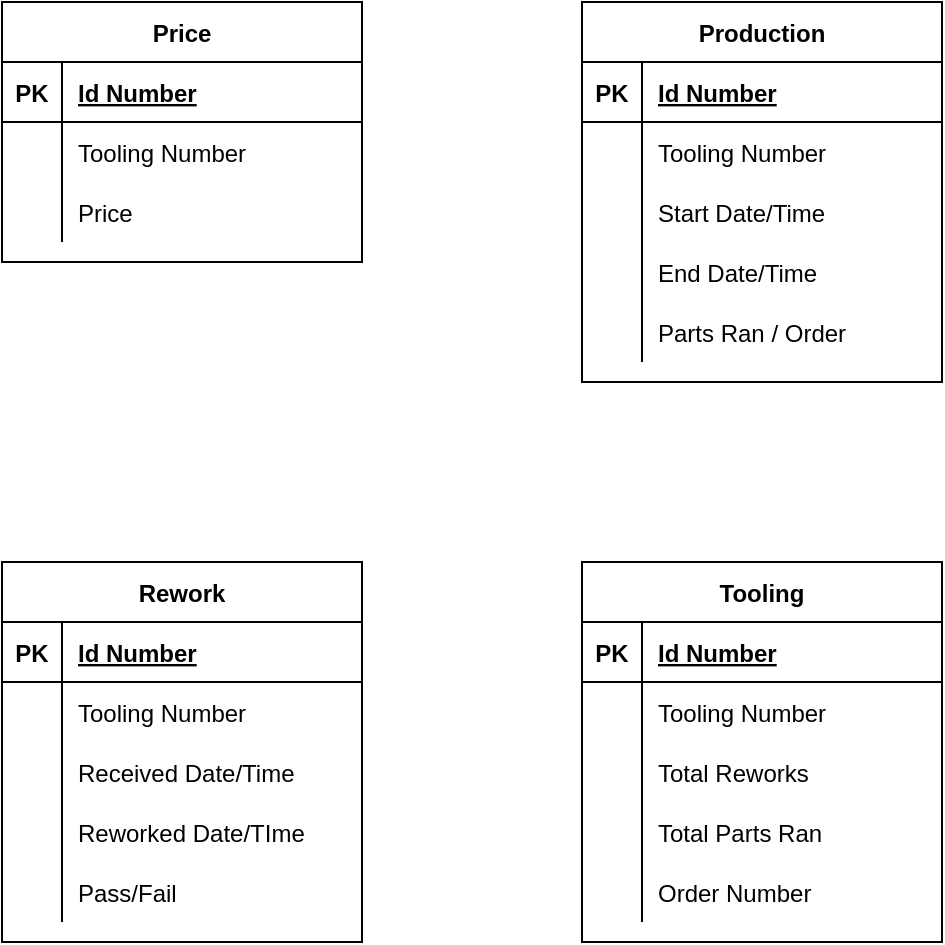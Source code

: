 <mxfile version="18.0.6" type="github">
  <diagram id="RRENwskyRE9DYIHY2a2I" name="Page-1">
    <mxGraphModel dx="1422" dy="762" grid="1" gridSize="10" guides="1" tooltips="1" connect="1" arrows="1" fold="1" page="1" pageScale="1" pageWidth="1100" pageHeight="850" math="0" shadow="0">
      <root>
        <mxCell id="0" />
        <mxCell id="1" parent="0" />
        <mxCell id="ueJi9EMiJd0sBEd1nQDv-1" value="Rework" style="shape=table;startSize=30;container=1;collapsible=1;childLayout=tableLayout;fixedRows=1;rowLines=0;fontStyle=1;align=center;resizeLast=1;" parent="1" vertex="1">
          <mxGeometry x="110" y="320" width="180" height="190" as="geometry" />
        </mxCell>
        <mxCell id="ueJi9EMiJd0sBEd1nQDv-2" value="" style="shape=tableRow;horizontal=0;startSize=0;swimlaneHead=0;swimlaneBody=0;fillColor=none;collapsible=0;dropTarget=0;points=[[0,0.5],[1,0.5]];portConstraint=eastwest;top=0;left=0;right=0;bottom=1;" parent="ueJi9EMiJd0sBEd1nQDv-1" vertex="1">
          <mxGeometry y="30" width="180" height="30" as="geometry" />
        </mxCell>
        <mxCell id="ueJi9EMiJd0sBEd1nQDv-3" value="PK" style="shape=partialRectangle;connectable=0;fillColor=none;top=0;left=0;bottom=0;right=0;fontStyle=1;overflow=hidden;" parent="ueJi9EMiJd0sBEd1nQDv-2" vertex="1">
          <mxGeometry width="30" height="30" as="geometry">
            <mxRectangle width="30" height="30" as="alternateBounds" />
          </mxGeometry>
        </mxCell>
        <mxCell id="ueJi9EMiJd0sBEd1nQDv-4" value="Id Number" style="shape=partialRectangle;connectable=0;fillColor=none;top=0;left=0;bottom=0;right=0;align=left;spacingLeft=6;fontStyle=5;overflow=hidden;" parent="ueJi9EMiJd0sBEd1nQDv-2" vertex="1">
          <mxGeometry x="30" width="150" height="30" as="geometry">
            <mxRectangle width="150" height="30" as="alternateBounds" />
          </mxGeometry>
        </mxCell>
        <mxCell id="ueJi9EMiJd0sBEd1nQDv-61" value="" style="shape=tableRow;horizontal=0;startSize=0;swimlaneHead=0;swimlaneBody=0;fillColor=none;collapsible=0;dropTarget=0;points=[[0,0.5],[1,0.5]];portConstraint=eastwest;top=0;left=0;right=0;bottom=0;" parent="ueJi9EMiJd0sBEd1nQDv-1" vertex="1">
          <mxGeometry y="60" width="180" height="30" as="geometry" />
        </mxCell>
        <mxCell id="ueJi9EMiJd0sBEd1nQDv-62" value="" style="shape=partialRectangle;connectable=0;fillColor=none;top=0;left=0;bottom=0;right=0;editable=1;overflow=hidden;" parent="ueJi9EMiJd0sBEd1nQDv-61" vertex="1">
          <mxGeometry width="30" height="30" as="geometry">
            <mxRectangle width="30" height="30" as="alternateBounds" />
          </mxGeometry>
        </mxCell>
        <mxCell id="ueJi9EMiJd0sBEd1nQDv-63" value="Tooling Number" style="shape=partialRectangle;connectable=0;fillColor=none;top=0;left=0;bottom=0;right=0;align=left;spacingLeft=6;overflow=hidden;" parent="ueJi9EMiJd0sBEd1nQDv-61" vertex="1">
          <mxGeometry x="30" width="150" height="30" as="geometry">
            <mxRectangle width="150" height="30" as="alternateBounds" />
          </mxGeometry>
        </mxCell>
        <mxCell id="ueJi9EMiJd0sBEd1nQDv-5" value="" style="shape=tableRow;horizontal=0;startSize=0;swimlaneHead=0;swimlaneBody=0;fillColor=none;collapsible=0;dropTarget=0;points=[[0,0.5],[1,0.5]];portConstraint=eastwest;top=0;left=0;right=0;bottom=0;" parent="ueJi9EMiJd0sBEd1nQDv-1" vertex="1">
          <mxGeometry y="90" width="180" height="30" as="geometry" />
        </mxCell>
        <mxCell id="ueJi9EMiJd0sBEd1nQDv-6" value="" style="shape=partialRectangle;connectable=0;fillColor=none;top=0;left=0;bottom=0;right=0;editable=1;overflow=hidden;" parent="ueJi9EMiJd0sBEd1nQDv-5" vertex="1">
          <mxGeometry width="30" height="30" as="geometry">
            <mxRectangle width="30" height="30" as="alternateBounds" />
          </mxGeometry>
        </mxCell>
        <mxCell id="ueJi9EMiJd0sBEd1nQDv-7" value="Received Date/Time" style="shape=partialRectangle;connectable=0;fillColor=none;top=0;left=0;bottom=0;right=0;align=left;spacingLeft=6;overflow=hidden;" parent="ueJi9EMiJd0sBEd1nQDv-5" vertex="1">
          <mxGeometry x="30" width="150" height="30" as="geometry">
            <mxRectangle width="150" height="30" as="alternateBounds" />
          </mxGeometry>
        </mxCell>
        <mxCell id="ueJi9EMiJd0sBEd1nQDv-8" value="" style="shape=tableRow;horizontal=0;startSize=0;swimlaneHead=0;swimlaneBody=0;fillColor=none;collapsible=0;dropTarget=0;points=[[0,0.5],[1,0.5]];portConstraint=eastwest;top=0;left=0;right=0;bottom=0;" parent="ueJi9EMiJd0sBEd1nQDv-1" vertex="1">
          <mxGeometry y="120" width="180" height="30" as="geometry" />
        </mxCell>
        <mxCell id="ueJi9EMiJd0sBEd1nQDv-9" value="" style="shape=partialRectangle;connectable=0;fillColor=none;top=0;left=0;bottom=0;right=0;editable=1;overflow=hidden;" parent="ueJi9EMiJd0sBEd1nQDv-8" vertex="1">
          <mxGeometry width="30" height="30" as="geometry">
            <mxRectangle width="30" height="30" as="alternateBounds" />
          </mxGeometry>
        </mxCell>
        <mxCell id="ueJi9EMiJd0sBEd1nQDv-10" value="Reworked Date/TIme" style="shape=partialRectangle;connectable=0;fillColor=none;top=0;left=0;bottom=0;right=0;align=left;spacingLeft=6;overflow=hidden;" parent="ueJi9EMiJd0sBEd1nQDv-8" vertex="1">
          <mxGeometry x="30" width="150" height="30" as="geometry">
            <mxRectangle width="150" height="30" as="alternateBounds" />
          </mxGeometry>
        </mxCell>
        <mxCell id="ZVsHlnKPKs3nifp8TrLM-56" value="" style="shape=tableRow;horizontal=0;startSize=0;swimlaneHead=0;swimlaneBody=0;fillColor=none;collapsible=0;dropTarget=0;points=[[0,0.5],[1,0.5]];portConstraint=eastwest;top=0;left=0;right=0;bottom=0;" vertex="1" parent="ueJi9EMiJd0sBEd1nQDv-1">
          <mxGeometry y="150" width="180" height="30" as="geometry" />
        </mxCell>
        <mxCell id="ZVsHlnKPKs3nifp8TrLM-57" value="" style="shape=partialRectangle;connectable=0;fillColor=none;top=0;left=0;bottom=0;right=0;editable=1;overflow=hidden;" vertex="1" parent="ZVsHlnKPKs3nifp8TrLM-56">
          <mxGeometry width="30" height="30" as="geometry">
            <mxRectangle width="30" height="30" as="alternateBounds" />
          </mxGeometry>
        </mxCell>
        <mxCell id="ZVsHlnKPKs3nifp8TrLM-58" value="Pass/Fail" style="shape=partialRectangle;connectable=0;fillColor=none;top=0;left=0;bottom=0;right=0;align=left;spacingLeft=6;overflow=hidden;" vertex="1" parent="ZVsHlnKPKs3nifp8TrLM-56">
          <mxGeometry x="30" width="150" height="30" as="geometry">
            <mxRectangle width="150" height="30" as="alternateBounds" />
          </mxGeometry>
        </mxCell>
        <mxCell id="ueJi9EMiJd0sBEd1nQDv-64" value="Production" style="shape=table;startSize=30;container=1;collapsible=1;childLayout=tableLayout;fixedRows=1;rowLines=0;fontStyle=1;align=center;resizeLast=1;" parent="1" vertex="1">
          <mxGeometry x="400" y="40" width="180" height="190" as="geometry" />
        </mxCell>
        <mxCell id="ueJi9EMiJd0sBEd1nQDv-65" value="" style="shape=tableRow;horizontal=0;startSize=0;swimlaneHead=0;swimlaneBody=0;fillColor=none;collapsible=0;dropTarget=0;points=[[0,0.5],[1,0.5]];portConstraint=eastwest;top=0;left=0;right=0;bottom=1;" parent="ueJi9EMiJd0sBEd1nQDv-64" vertex="1">
          <mxGeometry y="30" width="180" height="30" as="geometry" />
        </mxCell>
        <mxCell id="ueJi9EMiJd0sBEd1nQDv-66" value="PK" style="shape=partialRectangle;connectable=0;fillColor=none;top=0;left=0;bottom=0;right=0;fontStyle=1;overflow=hidden;" parent="ueJi9EMiJd0sBEd1nQDv-65" vertex="1">
          <mxGeometry width="30" height="30" as="geometry">
            <mxRectangle width="30" height="30" as="alternateBounds" />
          </mxGeometry>
        </mxCell>
        <mxCell id="ueJi9EMiJd0sBEd1nQDv-67" value="Id Number" style="shape=partialRectangle;connectable=0;fillColor=none;top=0;left=0;bottom=0;right=0;align=left;spacingLeft=6;fontStyle=5;overflow=hidden;" parent="ueJi9EMiJd0sBEd1nQDv-65" vertex="1">
          <mxGeometry x="30" width="150" height="30" as="geometry">
            <mxRectangle width="150" height="30" as="alternateBounds" />
          </mxGeometry>
        </mxCell>
        <mxCell id="ueJi9EMiJd0sBEd1nQDv-68" value="" style="shape=tableRow;horizontal=0;startSize=0;swimlaneHead=0;swimlaneBody=0;fillColor=none;collapsible=0;dropTarget=0;points=[[0,0.5],[1,0.5]];portConstraint=eastwest;top=0;left=0;right=0;bottom=0;" parent="ueJi9EMiJd0sBEd1nQDv-64" vertex="1">
          <mxGeometry y="60" width="180" height="30" as="geometry" />
        </mxCell>
        <mxCell id="ueJi9EMiJd0sBEd1nQDv-69" value="" style="shape=partialRectangle;connectable=0;fillColor=none;top=0;left=0;bottom=0;right=0;editable=1;overflow=hidden;" parent="ueJi9EMiJd0sBEd1nQDv-68" vertex="1">
          <mxGeometry width="30" height="30" as="geometry">
            <mxRectangle width="30" height="30" as="alternateBounds" />
          </mxGeometry>
        </mxCell>
        <mxCell id="ueJi9EMiJd0sBEd1nQDv-70" value="Tooling Number" style="shape=partialRectangle;connectable=0;fillColor=none;top=0;left=0;bottom=0;right=0;align=left;spacingLeft=6;overflow=hidden;" parent="ueJi9EMiJd0sBEd1nQDv-68" vertex="1">
          <mxGeometry x="30" width="150" height="30" as="geometry">
            <mxRectangle width="150" height="30" as="alternateBounds" />
          </mxGeometry>
        </mxCell>
        <mxCell id="ueJi9EMiJd0sBEd1nQDv-71" value="" style="shape=tableRow;horizontal=0;startSize=0;swimlaneHead=0;swimlaneBody=0;fillColor=none;collapsible=0;dropTarget=0;points=[[0,0.5],[1,0.5]];portConstraint=eastwest;top=0;left=0;right=0;bottom=0;" parent="ueJi9EMiJd0sBEd1nQDv-64" vertex="1">
          <mxGeometry y="90" width="180" height="30" as="geometry" />
        </mxCell>
        <mxCell id="ueJi9EMiJd0sBEd1nQDv-72" value="" style="shape=partialRectangle;connectable=0;fillColor=none;top=0;left=0;bottom=0;right=0;editable=1;overflow=hidden;" parent="ueJi9EMiJd0sBEd1nQDv-71" vertex="1">
          <mxGeometry width="30" height="30" as="geometry">
            <mxRectangle width="30" height="30" as="alternateBounds" />
          </mxGeometry>
        </mxCell>
        <mxCell id="ueJi9EMiJd0sBEd1nQDv-73" value="Start Date/Time" style="shape=partialRectangle;connectable=0;fillColor=none;top=0;left=0;bottom=0;right=0;align=left;spacingLeft=6;overflow=hidden;" parent="ueJi9EMiJd0sBEd1nQDv-71" vertex="1">
          <mxGeometry x="30" width="150" height="30" as="geometry">
            <mxRectangle width="150" height="30" as="alternateBounds" />
          </mxGeometry>
        </mxCell>
        <mxCell id="ueJi9EMiJd0sBEd1nQDv-74" value="" style="shape=tableRow;horizontal=0;startSize=0;swimlaneHead=0;swimlaneBody=0;fillColor=none;collapsible=0;dropTarget=0;points=[[0,0.5],[1,0.5]];portConstraint=eastwest;top=0;left=0;right=0;bottom=0;" parent="ueJi9EMiJd0sBEd1nQDv-64" vertex="1">
          <mxGeometry y="120" width="180" height="30" as="geometry" />
        </mxCell>
        <mxCell id="ueJi9EMiJd0sBEd1nQDv-75" value="" style="shape=partialRectangle;connectable=0;fillColor=none;top=0;left=0;bottom=0;right=0;editable=1;overflow=hidden;" parent="ueJi9EMiJd0sBEd1nQDv-74" vertex="1">
          <mxGeometry width="30" height="30" as="geometry">
            <mxRectangle width="30" height="30" as="alternateBounds" />
          </mxGeometry>
        </mxCell>
        <mxCell id="ueJi9EMiJd0sBEd1nQDv-76" value="End Date/Time" style="shape=partialRectangle;connectable=0;fillColor=none;top=0;left=0;bottom=0;right=0;align=left;spacingLeft=6;overflow=hidden;" parent="ueJi9EMiJd0sBEd1nQDv-74" vertex="1">
          <mxGeometry x="30" width="150" height="30" as="geometry">
            <mxRectangle width="150" height="30" as="alternateBounds" />
          </mxGeometry>
        </mxCell>
        <mxCell id="ueJi9EMiJd0sBEd1nQDv-80" value="" style="shape=tableRow;horizontal=0;startSize=0;swimlaneHead=0;swimlaneBody=0;fillColor=none;collapsible=0;dropTarget=0;points=[[0,0.5],[1,0.5]];portConstraint=eastwest;top=0;left=0;right=0;bottom=0;" parent="ueJi9EMiJd0sBEd1nQDv-64" vertex="1">
          <mxGeometry y="150" width="180" height="30" as="geometry" />
        </mxCell>
        <mxCell id="ueJi9EMiJd0sBEd1nQDv-81" value="" style="shape=partialRectangle;connectable=0;fillColor=none;top=0;left=0;bottom=0;right=0;editable=1;overflow=hidden;" parent="ueJi9EMiJd0sBEd1nQDv-80" vertex="1">
          <mxGeometry width="30" height="30" as="geometry">
            <mxRectangle width="30" height="30" as="alternateBounds" />
          </mxGeometry>
        </mxCell>
        <mxCell id="ueJi9EMiJd0sBEd1nQDv-82" value="Parts Ran / Order" style="shape=partialRectangle;connectable=0;fillColor=none;top=0;left=0;bottom=0;right=0;align=left;spacingLeft=6;overflow=hidden;" parent="ueJi9EMiJd0sBEd1nQDv-80" vertex="1">
          <mxGeometry x="30" width="150" height="30" as="geometry">
            <mxRectangle width="150" height="30" as="alternateBounds" />
          </mxGeometry>
        </mxCell>
        <mxCell id="ZVsHlnKPKs3nifp8TrLM-4" value="Tooling" style="shape=table;startSize=30;container=1;collapsible=1;childLayout=tableLayout;fixedRows=1;rowLines=0;fontStyle=1;align=center;resizeLast=1;" vertex="1" parent="1">
          <mxGeometry x="400" y="320" width="180" height="190" as="geometry" />
        </mxCell>
        <mxCell id="ZVsHlnKPKs3nifp8TrLM-5" value="" style="shape=tableRow;horizontal=0;startSize=0;swimlaneHead=0;swimlaneBody=0;fillColor=none;collapsible=0;dropTarget=0;points=[[0,0.5],[1,0.5]];portConstraint=eastwest;top=0;left=0;right=0;bottom=1;" vertex="1" parent="ZVsHlnKPKs3nifp8TrLM-4">
          <mxGeometry y="30" width="180" height="30" as="geometry" />
        </mxCell>
        <mxCell id="ZVsHlnKPKs3nifp8TrLM-6" value="PK" style="shape=partialRectangle;connectable=0;fillColor=none;top=0;left=0;bottom=0;right=0;fontStyle=1;overflow=hidden;" vertex="1" parent="ZVsHlnKPKs3nifp8TrLM-5">
          <mxGeometry width="30" height="30" as="geometry">
            <mxRectangle width="30" height="30" as="alternateBounds" />
          </mxGeometry>
        </mxCell>
        <mxCell id="ZVsHlnKPKs3nifp8TrLM-7" value="Id Number" style="shape=partialRectangle;connectable=0;fillColor=none;top=0;left=0;bottom=0;right=0;align=left;spacingLeft=6;fontStyle=5;overflow=hidden;" vertex="1" parent="ZVsHlnKPKs3nifp8TrLM-5">
          <mxGeometry x="30" width="150" height="30" as="geometry">
            <mxRectangle width="150" height="30" as="alternateBounds" />
          </mxGeometry>
        </mxCell>
        <mxCell id="ZVsHlnKPKs3nifp8TrLM-14" value="" style="shape=tableRow;horizontal=0;startSize=0;swimlaneHead=0;swimlaneBody=0;fillColor=none;collapsible=0;dropTarget=0;points=[[0,0.5],[1,0.5]];portConstraint=eastwest;top=0;left=0;right=0;bottom=0;" vertex="1" parent="ZVsHlnKPKs3nifp8TrLM-4">
          <mxGeometry y="60" width="180" height="30" as="geometry" />
        </mxCell>
        <mxCell id="ZVsHlnKPKs3nifp8TrLM-15" value="" style="shape=partialRectangle;connectable=0;fillColor=none;top=0;left=0;bottom=0;right=0;editable=1;overflow=hidden;" vertex="1" parent="ZVsHlnKPKs3nifp8TrLM-14">
          <mxGeometry width="30" height="30" as="geometry">
            <mxRectangle width="30" height="30" as="alternateBounds" />
          </mxGeometry>
        </mxCell>
        <mxCell id="ZVsHlnKPKs3nifp8TrLM-16" value="Tooling Number" style="shape=partialRectangle;connectable=0;fillColor=none;top=0;left=0;bottom=0;right=0;align=left;spacingLeft=6;overflow=hidden;" vertex="1" parent="ZVsHlnKPKs3nifp8TrLM-14">
          <mxGeometry x="30" width="150" height="30" as="geometry">
            <mxRectangle width="150" height="30" as="alternateBounds" />
          </mxGeometry>
        </mxCell>
        <mxCell id="ueJi9EMiJd0sBEd1nQDv-54" value="" style="shape=tableRow;horizontal=0;startSize=0;swimlaneHead=0;swimlaneBody=0;fillColor=none;collapsible=0;dropTarget=0;points=[[0,0.5],[1,0.5]];portConstraint=eastwest;top=0;left=0;right=0;bottom=0;" parent="ZVsHlnKPKs3nifp8TrLM-4" vertex="1">
          <mxGeometry y="90" width="180" height="30" as="geometry" />
        </mxCell>
        <mxCell id="ueJi9EMiJd0sBEd1nQDv-55" value="" style="shape=partialRectangle;connectable=0;fillColor=none;top=0;left=0;bottom=0;right=0;editable=1;overflow=hidden;" parent="ueJi9EMiJd0sBEd1nQDv-54" vertex="1">
          <mxGeometry width="30" height="30" as="geometry">
            <mxRectangle width="30" height="30" as="alternateBounds" />
          </mxGeometry>
        </mxCell>
        <mxCell id="ueJi9EMiJd0sBEd1nQDv-56" value="Total Reworks" style="shape=partialRectangle;connectable=0;fillColor=none;top=0;left=0;bottom=0;right=0;align=left;spacingLeft=6;overflow=hidden;" parent="ueJi9EMiJd0sBEd1nQDv-54" vertex="1">
          <mxGeometry x="30" width="150" height="30" as="geometry">
            <mxRectangle width="150" height="30" as="alternateBounds" />
          </mxGeometry>
        </mxCell>
        <mxCell id="ueJi9EMiJd0sBEd1nQDv-77" value="" style="shape=tableRow;horizontal=0;startSize=0;swimlaneHead=0;swimlaneBody=0;fillColor=none;collapsible=0;dropTarget=0;points=[[0,0.5],[1,0.5]];portConstraint=eastwest;top=0;left=0;right=0;bottom=0;" parent="ZVsHlnKPKs3nifp8TrLM-4" vertex="1">
          <mxGeometry y="120" width="180" height="30" as="geometry" />
        </mxCell>
        <mxCell id="ueJi9EMiJd0sBEd1nQDv-78" value="" style="shape=partialRectangle;connectable=0;fillColor=none;top=0;left=0;bottom=0;right=0;editable=1;overflow=hidden;" parent="ueJi9EMiJd0sBEd1nQDv-77" vertex="1">
          <mxGeometry width="30" height="30" as="geometry">
            <mxRectangle width="30" height="30" as="alternateBounds" />
          </mxGeometry>
        </mxCell>
        <mxCell id="ueJi9EMiJd0sBEd1nQDv-79" value="Total Parts Ran" style="shape=partialRectangle;connectable=0;fillColor=none;top=0;left=0;bottom=0;right=0;align=left;spacingLeft=6;overflow=hidden;" parent="ueJi9EMiJd0sBEd1nQDv-77" vertex="1">
          <mxGeometry x="30" width="150" height="30" as="geometry">
            <mxRectangle width="150" height="30" as="alternateBounds" />
          </mxGeometry>
        </mxCell>
        <mxCell id="ZVsHlnKPKs3nifp8TrLM-17" value="" style="shape=tableRow;horizontal=0;startSize=0;swimlaneHead=0;swimlaneBody=0;fillColor=none;collapsible=0;dropTarget=0;points=[[0,0.5],[1,0.5]];portConstraint=eastwest;top=0;left=0;right=0;bottom=0;" vertex="1" parent="ZVsHlnKPKs3nifp8TrLM-4">
          <mxGeometry y="150" width="180" height="30" as="geometry" />
        </mxCell>
        <mxCell id="ZVsHlnKPKs3nifp8TrLM-18" value="" style="shape=partialRectangle;connectable=0;fillColor=none;top=0;left=0;bottom=0;right=0;editable=1;overflow=hidden;" vertex="1" parent="ZVsHlnKPKs3nifp8TrLM-17">
          <mxGeometry width="30" height="30" as="geometry">
            <mxRectangle width="30" height="30" as="alternateBounds" />
          </mxGeometry>
        </mxCell>
        <mxCell id="ZVsHlnKPKs3nifp8TrLM-19" value="Order Number" style="shape=partialRectangle;connectable=0;fillColor=none;top=0;left=0;bottom=0;right=0;align=left;spacingLeft=6;overflow=hidden;" vertex="1" parent="ZVsHlnKPKs3nifp8TrLM-17">
          <mxGeometry x="30" width="150" height="30" as="geometry">
            <mxRectangle width="150" height="30" as="alternateBounds" />
          </mxGeometry>
        </mxCell>
        <mxCell id="ZVsHlnKPKs3nifp8TrLM-23" value="Price" style="shape=table;startSize=30;container=1;collapsible=1;childLayout=tableLayout;fixedRows=1;rowLines=0;fontStyle=1;align=center;resizeLast=1;" vertex="1" parent="1">
          <mxGeometry x="110" y="40" width="180" height="130" as="geometry" />
        </mxCell>
        <mxCell id="ZVsHlnKPKs3nifp8TrLM-24" value="" style="shape=tableRow;horizontal=0;startSize=0;swimlaneHead=0;swimlaneBody=0;fillColor=none;collapsible=0;dropTarget=0;points=[[0,0.5],[1,0.5]];portConstraint=eastwest;top=0;left=0;right=0;bottom=1;" vertex="1" parent="ZVsHlnKPKs3nifp8TrLM-23">
          <mxGeometry y="30" width="180" height="30" as="geometry" />
        </mxCell>
        <mxCell id="ZVsHlnKPKs3nifp8TrLM-25" value="PK" style="shape=partialRectangle;connectable=0;fillColor=none;top=0;left=0;bottom=0;right=0;fontStyle=1;overflow=hidden;" vertex="1" parent="ZVsHlnKPKs3nifp8TrLM-24">
          <mxGeometry width="30" height="30" as="geometry">
            <mxRectangle width="30" height="30" as="alternateBounds" />
          </mxGeometry>
        </mxCell>
        <mxCell id="ZVsHlnKPKs3nifp8TrLM-26" value="Id Number" style="shape=partialRectangle;connectable=0;fillColor=none;top=0;left=0;bottom=0;right=0;align=left;spacingLeft=6;fontStyle=5;overflow=hidden;" vertex="1" parent="ZVsHlnKPKs3nifp8TrLM-24">
          <mxGeometry x="30" width="150" height="30" as="geometry">
            <mxRectangle width="150" height="30" as="alternateBounds" />
          </mxGeometry>
        </mxCell>
        <mxCell id="ZVsHlnKPKs3nifp8TrLM-27" value="" style="shape=tableRow;horizontal=0;startSize=0;swimlaneHead=0;swimlaneBody=0;fillColor=none;collapsible=0;dropTarget=0;points=[[0,0.5],[1,0.5]];portConstraint=eastwest;top=0;left=0;right=0;bottom=0;" vertex="1" parent="ZVsHlnKPKs3nifp8TrLM-23">
          <mxGeometry y="60" width="180" height="30" as="geometry" />
        </mxCell>
        <mxCell id="ZVsHlnKPKs3nifp8TrLM-28" value="" style="shape=partialRectangle;connectable=0;fillColor=none;top=0;left=0;bottom=0;right=0;editable=1;overflow=hidden;" vertex="1" parent="ZVsHlnKPKs3nifp8TrLM-27">
          <mxGeometry width="30" height="30" as="geometry">
            <mxRectangle width="30" height="30" as="alternateBounds" />
          </mxGeometry>
        </mxCell>
        <mxCell id="ZVsHlnKPKs3nifp8TrLM-29" value="Tooling Number" style="shape=partialRectangle;connectable=0;fillColor=none;top=0;left=0;bottom=0;right=0;align=left;spacingLeft=6;overflow=hidden;" vertex="1" parent="ZVsHlnKPKs3nifp8TrLM-27">
          <mxGeometry x="30" width="150" height="30" as="geometry">
            <mxRectangle width="150" height="30" as="alternateBounds" />
          </mxGeometry>
        </mxCell>
        <mxCell id="ZVsHlnKPKs3nifp8TrLM-30" value="" style="shape=tableRow;horizontal=0;startSize=0;swimlaneHead=0;swimlaneBody=0;fillColor=none;collapsible=0;dropTarget=0;points=[[0,0.5],[1,0.5]];portConstraint=eastwest;top=0;left=0;right=0;bottom=0;" vertex="1" parent="ZVsHlnKPKs3nifp8TrLM-23">
          <mxGeometry y="90" width="180" height="30" as="geometry" />
        </mxCell>
        <mxCell id="ZVsHlnKPKs3nifp8TrLM-31" value="" style="shape=partialRectangle;connectable=0;fillColor=none;top=0;left=0;bottom=0;right=0;editable=1;overflow=hidden;" vertex="1" parent="ZVsHlnKPKs3nifp8TrLM-30">
          <mxGeometry width="30" height="30" as="geometry">
            <mxRectangle width="30" height="30" as="alternateBounds" />
          </mxGeometry>
        </mxCell>
        <mxCell id="ZVsHlnKPKs3nifp8TrLM-32" value="Price" style="shape=partialRectangle;connectable=0;fillColor=none;top=0;left=0;bottom=0;right=0;align=left;spacingLeft=6;overflow=hidden;" vertex="1" parent="ZVsHlnKPKs3nifp8TrLM-30">
          <mxGeometry x="30" width="150" height="30" as="geometry">
            <mxRectangle width="150" height="30" as="alternateBounds" />
          </mxGeometry>
        </mxCell>
      </root>
    </mxGraphModel>
  </diagram>
</mxfile>
